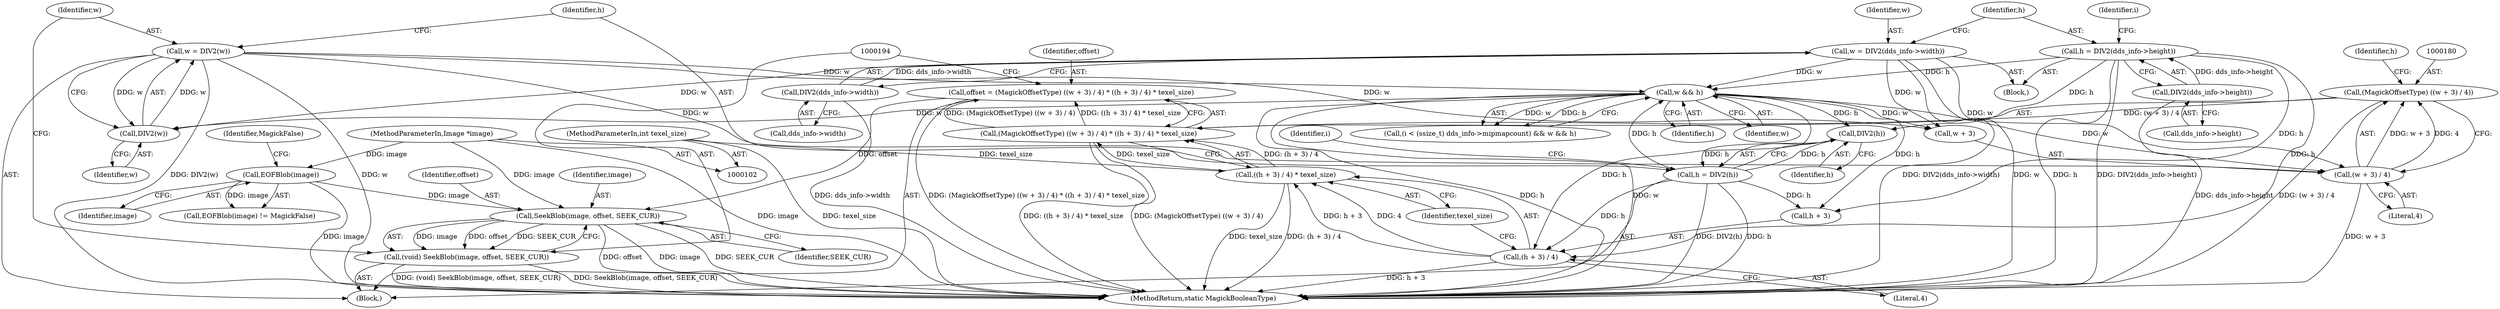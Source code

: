 digraph "1_ImageMagick_9b428b7af688fe319320aed15f2b94281d1e37b4@del" {
"1000195" [label="(Call,SeekBlob(image, offset, SEEK_CUR))"];
"1000114" [label="(Call,EOFBlob(image))"];
"1000103" [label="(MethodParameterIn,Image *image)"];
"1000176" [label="(Call,offset = (MagickOffsetType) ((w + 3) / 4) * ((h + 3) / 4) * texel_size)"];
"1000178" [label="(Call,(MagickOffsetType) ((w + 3) / 4) * ((h + 3) / 4) * texel_size)"];
"1000179" [label="(Call,(MagickOffsetType) ((w + 3) / 4))"];
"1000181" [label="(Call,(w + 3) / 4)"];
"1000199" [label="(Call,w = DIV2(w))"];
"1000201" [label="(Call,DIV2(w))"];
"1000170" [label="(Call,w && h)"];
"1000146" [label="(Call,w = DIV2(dds_info->width))"];
"1000148" [label="(Call,DIV2(dds_info->width))"];
"1000152" [label="(Call,h = DIV2(dds_info->height))"];
"1000154" [label="(Call,DIV2(dds_info->height))"];
"1000203" [label="(Call,h = DIV2(h))"];
"1000205" [label="(Call,DIV2(h))"];
"1000186" [label="(Call,((h + 3) / 4) * texel_size)"];
"1000187" [label="(Call,(h + 3) / 4)"];
"1000105" [label="(MethodParameterIn,int texel_size)"];
"1000193" [label="(Call,(void) SeekBlob(image, offset, SEEK_CUR))"];
"1000187" [label="(Call,(h + 3) / 4)"];
"1000149" [label="(Call,dds_info->width)"];
"1000145" [label="(Block,)"];
"1000204" [label="(Identifier,h)"];
"1000193" [label="(Call,(void) SeekBlob(image, offset, SEEK_CUR))"];
"1000201" [label="(Call,DIV2(w))"];
"1000115" [label="(Identifier,image)"];
"1000176" [label="(Call,offset = (MagickOffsetType) ((w + 3) / 4) * ((h + 3) / 4) * texel_size)"];
"1000170" [label="(Call,w && h)"];
"1000202" [label="(Identifier,w)"];
"1000162" [label="(Call,(i < (ssize_t) dds_info->mipmapcount) && w && h)"];
"1000192" [label="(Identifier,texel_size)"];
"1000172" [label="(Identifier,h)"];
"1000205" [label="(Call,DIV2(h))"];
"1000153" [label="(Identifier,h)"];
"1000189" [label="(Identifier,h)"];
"1000191" [label="(Literal,4)"];
"1000175" [label="(Block,)"];
"1000199" [label="(Call,w = DIV2(w))"];
"1000114" [label="(Call,EOFBlob(image))"];
"1000181" [label="(Call,(w + 3) / 4)"];
"1000160" [label="(Identifier,i)"];
"1000196" [label="(Identifier,image)"];
"1000195" [label="(Call,SeekBlob(image, offset, SEEK_CUR))"];
"1000171" [label="(Identifier,w)"];
"1000147" [label="(Identifier,w)"];
"1000209" [label="(MethodReturn,static MagickBooleanType)"];
"1000200" [label="(Identifier,w)"];
"1000188" [label="(Call,h + 3)"];
"1000116" [label="(Identifier,MagickFalse)"];
"1000186" [label="(Call,((h + 3) / 4) * texel_size)"];
"1000203" [label="(Call,h = DIV2(h))"];
"1000103" [label="(MethodParameterIn,Image *image)"];
"1000198" [label="(Identifier,SEEK_CUR)"];
"1000154" [label="(Call,DIV2(dds_info->height))"];
"1000152" [label="(Call,h = DIV2(dds_info->height))"];
"1000105" [label="(MethodParameterIn,int texel_size)"];
"1000197" [label="(Identifier,offset)"];
"1000148" [label="(Call,DIV2(dds_info->width))"];
"1000206" [label="(Identifier,h)"];
"1000177" [label="(Identifier,offset)"];
"1000113" [label="(Call,EOFBlob(image) != MagickFalse)"];
"1000146" [label="(Call,w = DIV2(dds_info->width))"];
"1000179" [label="(Call,(MagickOffsetType) ((w + 3) / 4))"];
"1000174" [label="(Identifier,i)"];
"1000182" [label="(Call,w + 3)"];
"1000185" [label="(Literal,4)"];
"1000155" [label="(Call,dds_info->height)"];
"1000178" [label="(Call,(MagickOffsetType) ((w + 3) / 4) * ((h + 3) / 4) * texel_size)"];
"1000195" -> "1000193"  [label="AST: "];
"1000195" -> "1000198"  [label="CFG: "];
"1000196" -> "1000195"  [label="AST: "];
"1000197" -> "1000195"  [label="AST: "];
"1000198" -> "1000195"  [label="AST: "];
"1000193" -> "1000195"  [label="CFG: "];
"1000195" -> "1000209"  [label="DDG: offset"];
"1000195" -> "1000209"  [label="DDG: image"];
"1000195" -> "1000209"  [label="DDG: SEEK_CUR"];
"1000195" -> "1000193"  [label="DDG: image"];
"1000195" -> "1000193"  [label="DDG: offset"];
"1000195" -> "1000193"  [label="DDG: SEEK_CUR"];
"1000114" -> "1000195"  [label="DDG: image"];
"1000103" -> "1000195"  [label="DDG: image"];
"1000176" -> "1000195"  [label="DDG: offset"];
"1000114" -> "1000113"  [label="AST: "];
"1000114" -> "1000115"  [label="CFG: "];
"1000115" -> "1000114"  [label="AST: "];
"1000116" -> "1000114"  [label="CFG: "];
"1000114" -> "1000209"  [label="DDG: image"];
"1000114" -> "1000113"  [label="DDG: image"];
"1000103" -> "1000114"  [label="DDG: image"];
"1000103" -> "1000102"  [label="AST: "];
"1000103" -> "1000209"  [label="DDG: image"];
"1000176" -> "1000175"  [label="AST: "];
"1000176" -> "1000178"  [label="CFG: "];
"1000177" -> "1000176"  [label="AST: "];
"1000178" -> "1000176"  [label="AST: "];
"1000194" -> "1000176"  [label="CFG: "];
"1000176" -> "1000209"  [label="DDG: (MagickOffsetType) ((w + 3) / 4) * ((h + 3) / 4) * texel_size"];
"1000178" -> "1000176"  [label="DDG: (MagickOffsetType) ((w + 3) / 4)"];
"1000178" -> "1000176"  [label="DDG: ((h + 3) / 4) * texel_size"];
"1000178" -> "1000186"  [label="CFG: "];
"1000179" -> "1000178"  [label="AST: "];
"1000186" -> "1000178"  [label="AST: "];
"1000178" -> "1000209"  [label="DDG: ((h + 3) / 4) * texel_size"];
"1000178" -> "1000209"  [label="DDG: (MagickOffsetType) ((w + 3) / 4)"];
"1000179" -> "1000178"  [label="DDG: (w + 3) / 4"];
"1000186" -> "1000178"  [label="DDG: (h + 3) / 4"];
"1000186" -> "1000178"  [label="DDG: texel_size"];
"1000179" -> "1000181"  [label="CFG: "];
"1000180" -> "1000179"  [label="AST: "];
"1000181" -> "1000179"  [label="AST: "];
"1000189" -> "1000179"  [label="CFG: "];
"1000179" -> "1000209"  [label="DDG: (w + 3) / 4"];
"1000181" -> "1000179"  [label="DDG: w + 3"];
"1000181" -> "1000179"  [label="DDG: 4"];
"1000181" -> "1000185"  [label="CFG: "];
"1000182" -> "1000181"  [label="AST: "];
"1000185" -> "1000181"  [label="AST: "];
"1000181" -> "1000209"  [label="DDG: w + 3"];
"1000199" -> "1000181"  [label="DDG: w"];
"1000170" -> "1000181"  [label="DDG: w"];
"1000146" -> "1000181"  [label="DDG: w"];
"1000199" -> "1000175"  [label="AST: "];
"1000199" -> "1000201"  [label="CFG: "];
"1000200" -> "1000199"  [label="AST: "];
"1000201" -> "1000199"  [label="AST: "];
"1000204" -> "1000199"  [label="CFG: "];
"1000199" -> "1000209"  [label="DDG: DIV2(w)"];
"1000199" -> "1000209"  [label="DDG: w"];
"1000199" -> "1000170"  [label="DDG: w"];
"1000199" -> "1000182"  [label="DDG: w"];
"1000201" -> "1000199"  [label="DDG: w"];
"1000199" -> "1000201"  [label="DDG: w"];
"1000201" -> "1000202"  [label="CFG: "];
"1000202" -> "1000201"  [label="AST: "];
"1000170" -> "1000201"  [label="DDG: w"];
"1000146" -> "1000201"  [label="DDG: w"];
"1000170" -> "1000162"  [label="AST: "];
"1000170" -> "1000171"  [label="CFG: "];
"1000170" -> "1000172"  [label="CFG: "];
"1000171" -> "1000170"  [label="AST: "];
"1000172" -> "1000170"  [label="AST: "];
"1000162" -> "1000170"  [label="CFG: "];
"1000170" -> "1000209"  [label="DDG: h"];
"1000170" -> "1000209"  [label="DDG: w"];
"1000170" -> "1000162"  [label="DDG: w"];
"1000170" -> "1000162"  [label="DDG: h"];
"1000146" -> "1000170"  [label="DDG: w"];
"1000152" -> "1000170"  [label="DDG: h"];
"1000203" -> "1000170"  [label="DDG: h"];
"1000170" -> "1000182"  [label="DDG: w"];
"1000170" -> "1000187"  [label="DDG: h"];
"1000170" -> "1000188"  [label="DDG: h"];
"1000170" -> "1000205"  [label="DDG: h"];
"1000146" -> "1000145"  [label="AST: "];
"1000146" -> "1000148"  [label="CFG: "];
"1000147" -> "1000146"  [label="AST: "];
"1000148" -> "1000146"  [label="AST: "];
"1000153" -> "1000146"  [label="CFG: "];
"1000146" -> "1000209"  [label="DDG: DIV2(dds_info->width)"];
"1000146" -> "1000209"  [label="DDG: w"];
"1000148" -> "1000146"  [label="DDG: dds_info->width"];
"1000146" -> "1000182"  [label="DDG: w"];
"1000148" -> "1000149"  [label="CFG: "];
"1000149" -> "1000148"  [label="AST: "];
"1000148" -> "1000209"  [label="DDG: dds_info->width"];
"1000152" -> "1000145"  [label="AST: "];
"1000152" -> "1000154"  [label="CFG: "];
"1000153" -> "1000152"  [label="AST: "];
"1000154" -> "1000152"  [label="AST: "];
"1000160" -> "1000152"  [label="CFG: "];
"1000152" -> "1000209"  [label="DDG: h"];
"1000152" -> "1000209"  [label="DDG: DIV2(dds_info->height)"];
"1000154" -> "1000152"  [label="DDG: dds_info->height"];
"1000152" -> "1000187"  [label="DDG: h"];
"1000152" -> "1000188"  [label="DDG: h"];
"1000152" -> "1000205"  [label="DDG: h"];
"1000154" -> "1000155"  [label="CFG: "];
"1000155" -> "1000154"  [label="AST: "];
"1000154" -> "1000209"  [label="DDG: dds_info->height"];
"1000203" -> "1000175"  [label="AST: "];
"1000203" -> "1000205"  [label="CFG: "];
"1000204" -> "1000203"  [label="AST: "];
"1000205" -> "1000203"  [label="AST: "];
"1000174" -> "1000203"  [label="CFG: "];
"1000203" -> "1000209"  [label="DDG: DIV2(h)"];
"1000203" -> "1000209"  [label="DDG: h"];
"1000203" -> "1000187"  [label="DDG: h"];
"1000203" -> "1000188"  [label="DDG: h"];
"1000205" -> "1000203"  [label="DDG: h"];
"1000203" -> "1000205"  [label="DDG: h"];
"1000205" -> "1000206"  [label="CFG: "];
"1000206" -> "1000205"  [label="AST: "];
"1000186" -> "1000192"  [label="CFG: "];
"1000187" -> "1000186"  [label="AST: "];
"1000192" -> "1000186"  [label="AST: "];
"1000186" -> "1000209"  [label="DDG: (h + 3) / 4"];
"1000186" -> "1000209"  [label="DDG: texel_size"];
"1000187" -> "1000186"  [label="DDG: h + 3"];
"1000187" -> "1000186"  [label="DDG: 4"];
"1000105" -> "1000186"  [label="DDG: texel_size"];
"1000187" -> "1000191"  [label="CFG: "];
"1000188" -> "1000187"  [label="AST: "];
"1000191" -> "1000187"  [label="AST: "];
"1000192" -> "1000187"  [label="CFG: "];
"1000187" -> "1000209"  [label="DDG: h + 3"];
"1000105" -> "1000102"  [label="AST: "];
"1000105" -> "1000209"  [label="DDG: texel_size"];
"1000193" -> "1000175"  [label="AST: "];
"1000194" -> "1000193"  [label="AST: "];
"1000200" -> "1000193"  [label="CFG: "];
"1000193" -> "1000209"  [label="DDG: SeekBlob(image, offset, SEEK_CUR)"];
"1000193" -> "1000209"  [label="DDG: (void) SeekBlob(image, offset, SEEK_CUR)"];
}
